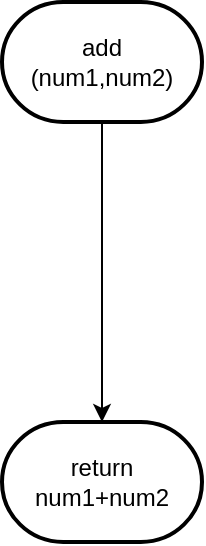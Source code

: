 <mxfile>
    <diagram id="l9Omj4LzIqVGtS158Sa5" name="Page-1">
        <mxGraphModel dx="240" dy="519" grid="1" gridSize="10" guides="1" tooltips="1" connect="1" arrows="1" fold="1" page="1" pageScale="1" pageWidth="827" pageHeight="1169" math="0" shadow="0">
            <root>
                <mxCell id="0"/>
                <mxCell id="1" parent="0"/>
                <mxCell id="4" style="edgeStyle=orthogonalEdgeStyle;rounded=0;orthogonalLoop=1;jettySize=auto;html=1;entryX=0.5;entryY=0;entryDx=0;entryDy=0;entryPerimeter=0;" edge="1" parent="1" source="2" target="3">
                    <mxGeometry relative="1" as="geometry"/>
                </mxCell>
                <mxCell id="2" value="add&lt;br&gt;(num1,num2)" style="strokeWidth=2;html=1;shape=mxgraph.flowchart.terminator;whiteSpace=wrap;" vertex="1" parent="1">
                    <mxGeometry x="180" y="60" width="100" height="60" as="geometry"/>
                </mxCell>
                <mxCell id="3" value="return num1+num2" style="strokeWidth=2;html=1;shape=mxgraph.flowchart.terminator;whiteSpace=wrap;" vertex="1" parent="1">
                    <mxGeometry x="180" y="270" width="100" height="60" as="geometry"/>
                </mxCell>
            </root>
        </mxGraphModel>
    </diagram>
</mxfile>